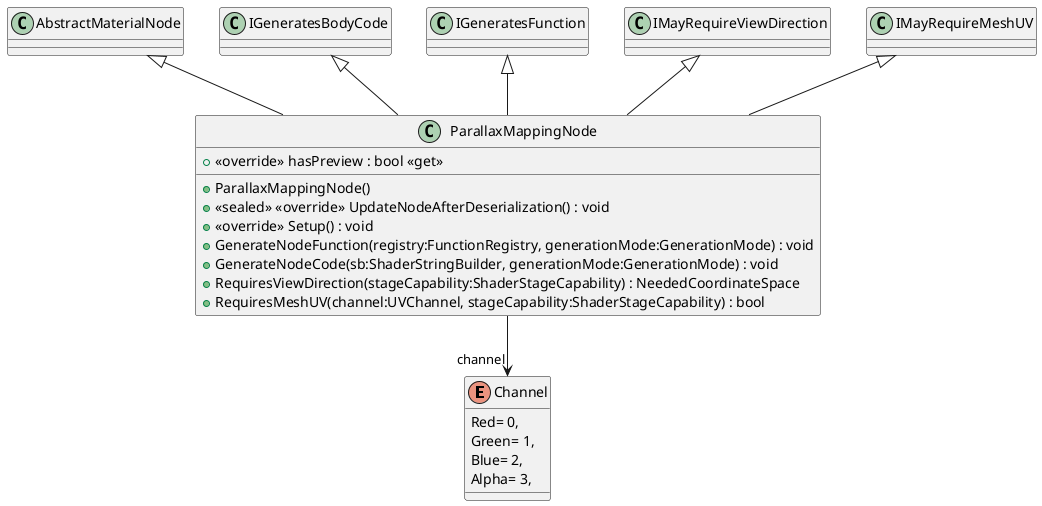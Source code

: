@startuml
enum Channel {
    Red= 0,
    Green= 1,
    Blue= 2,
    Alpha= 3,
}
class ParallaxMappingNode {
    + ParallaxMappingNode()
    + <<override>> hasPreview : bool <<get>>
    + <<sealed>> <<override>> UpdateNodeAfterDeserialization() : void
    + <<override>> Setup() : void
    + GenerateNodeFunction(registry:FunctionRegistry, generationMode:GenerationMode) : void
    + GenerateNodeCode(sb:ShaderStringBuilder, generationMode:GenerationMode) : void
    + RequiresViewDirection(stageCapability:ShaderStageCapability) : NeededCoordinateSpace
    + RequiresMeshUV(channel:UVChannel, stageCapability:ShaderStageCapability) : bool
}
AbstractMaterialNode <|-- ParallaxMappingNode
IGeneratesBodyCode <|-- ParallaxMappingNode
IGeneratesFunction <|-- ParallaxMappingNode
IMayRequireViewDirection <|-- ParallaxMappingNode
IMayRequireMeshUV <|-- ParallaxMappingNode
ParallaxMappingNode --> "channel" Channel
@enduml
